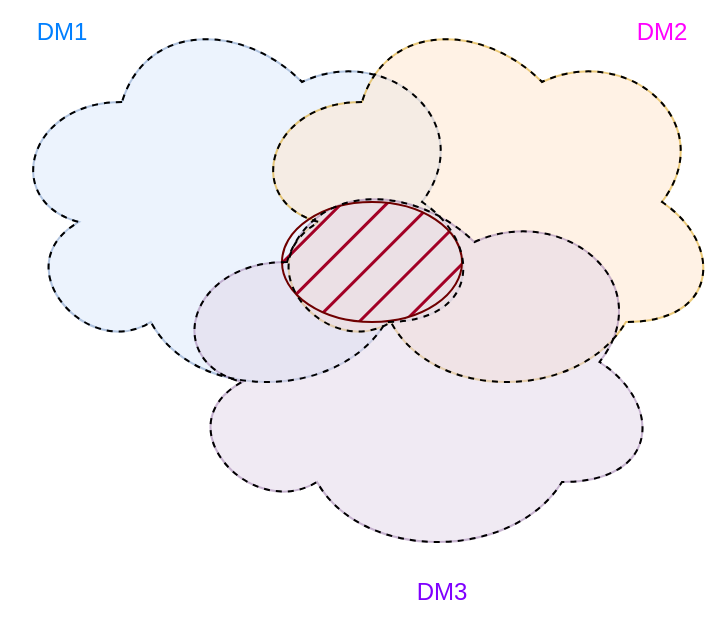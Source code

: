 <mxfile version="28.1.2">
  <diagram name="Page-1" id="Qa86c_cIu3rzzqCQS5CO">
    <mxGraphModel dx="872" dy="565" grid="1" gridSize="10" guides="1" tooltips="1" connect="1" arrows="1" fold="1" page="0" pageScale="1" pageWidth="827" pageHeight="1169" math="0" shadow="0">
      <root>
        <mxCell id="0" />
        <mxCell id="1" parent="0" />
        <mxCell id="XbutvwOEirxJpkA6WD2p-1" value="" style="ellipse;shape=cloud;whiteSpace=wrap;html=1;fillColor=#dae8fc;strokeColor=#6c8ebf;opacity=50;strokeWidth=1;shadow=0;" vertex="1" parent="1">
          <mxGeometry x="360" y="240" width="240" height="200" as="geometry" />
        </mxCell>
        <mxCell id="XbutvwOEirxJpkA6WD2p-2" value="" style="ellipse;shape=cloud;whiteSpace=wrap;html=1;fillColor=#ffe6cc;strokeColor=#d79b00;opacity=50;" vertex="1" parent="1">
          <mxGeometry x="480" y="240" width="240" height="200" as="geometry" />
        </mxCell>
        <mxCell id="XbutvwOEirxJpkA6WD2p-3" value="" style="ellipse;shape=cloud;whiteSpace=wrap;html=1;fillColor=#e1d5e7;strokeColor=#9673a6;fillStyle=auto;opacity=50;" vertex="1" parent="1">
          <mxGeometry x="440" y="320" width="250" height="200" as="geometry" />
        </mxCell>
        <mxCell id="XbutvwOEirxJpkA6WD2p-4" value="" style="ellipse;whiteSpace=wrap;html=1;fillColor=#a20025;fillStyle=hatch;strokeColor=#6F0000;fontColor=#ffffff;" vertex="1" parent="1">
          <mxGeometry x="500" y="340" width="90" height="60" as="geometry" />
        </mxCell>
        <mxCell id="XbutvwOEirxJpkA6WD2p-5" value="" style="ellipse;shape=cloud;whiteSpace=wrap;html=1;fillColor=none;dashed=1;" vertex="1" parent="1">
          <mxGeometry x="360" y="240" width="240" height="200" as="geometry" />
        </mxCell>
        <mxCell id="XbutvwOEirxJpkA6WD2p-6" value="" style="ellipse;shape=cloud;whiteSpace=wrap;html=1;fillColor=none;dashed=1;" vertex="1" parent="1">
          <mxGeometry x="480" y="240" width="240" height="200" as="geometry" />
        </mxCell>
        <mxCell id="XbutvwOEirxJpkA6WD2p-7" value="" style="ellipse;shape=cloud;whiteSpace=wrap;html=1;fillColor=none;dashed=1;" vertex="1" parent="1">
          <mxGeometry x="440" y="320" width="250" height="200" as="geometry" />
        </mxCell>
        <mxCell id="XbutvwOEirxJpkA6WD2p-8" value="&lt;font style=&quot;color: rgb(0, 127, 255);&quot;&gt;DM1&lt;/font&gt;" style="text;html=1;align=center;verticalAlign=middle;whiteSpace=wrap;rounded=0;" vertex="1" parent="1">
          <mxGeometry x="360" y="240" width="60" height="30" as="geometry" />
        </mxCell>
        <mxCell id="XbutvwOEirxJpkA6WD2p-9" value="DM2" style="text;html=1;align=center;verticalAlign=middle;whiteSpace=wrap;rounded=0;fontColor=#FF00FF;" vertex="1" parent="1">
          <mxGeometry x="660" y="240" width="60" height="30" as="geometry" />
        </mxCell>
        <mxCell id="XbutvwOEirxJpkA6WD2p-10" value="DM3" style="text;html=1;align=center;verticalAlign=middle;whiteSpace=wrap;rounded=0;fontColor=#7F00FF;" vertex="1" parent="1">
          <mxGeometry x="550" y="520" width="60" height="30" as="geometry" />
        </mxCell>
      </root>
    </mxGraphModel>
  </diagram>
</mxfile>

